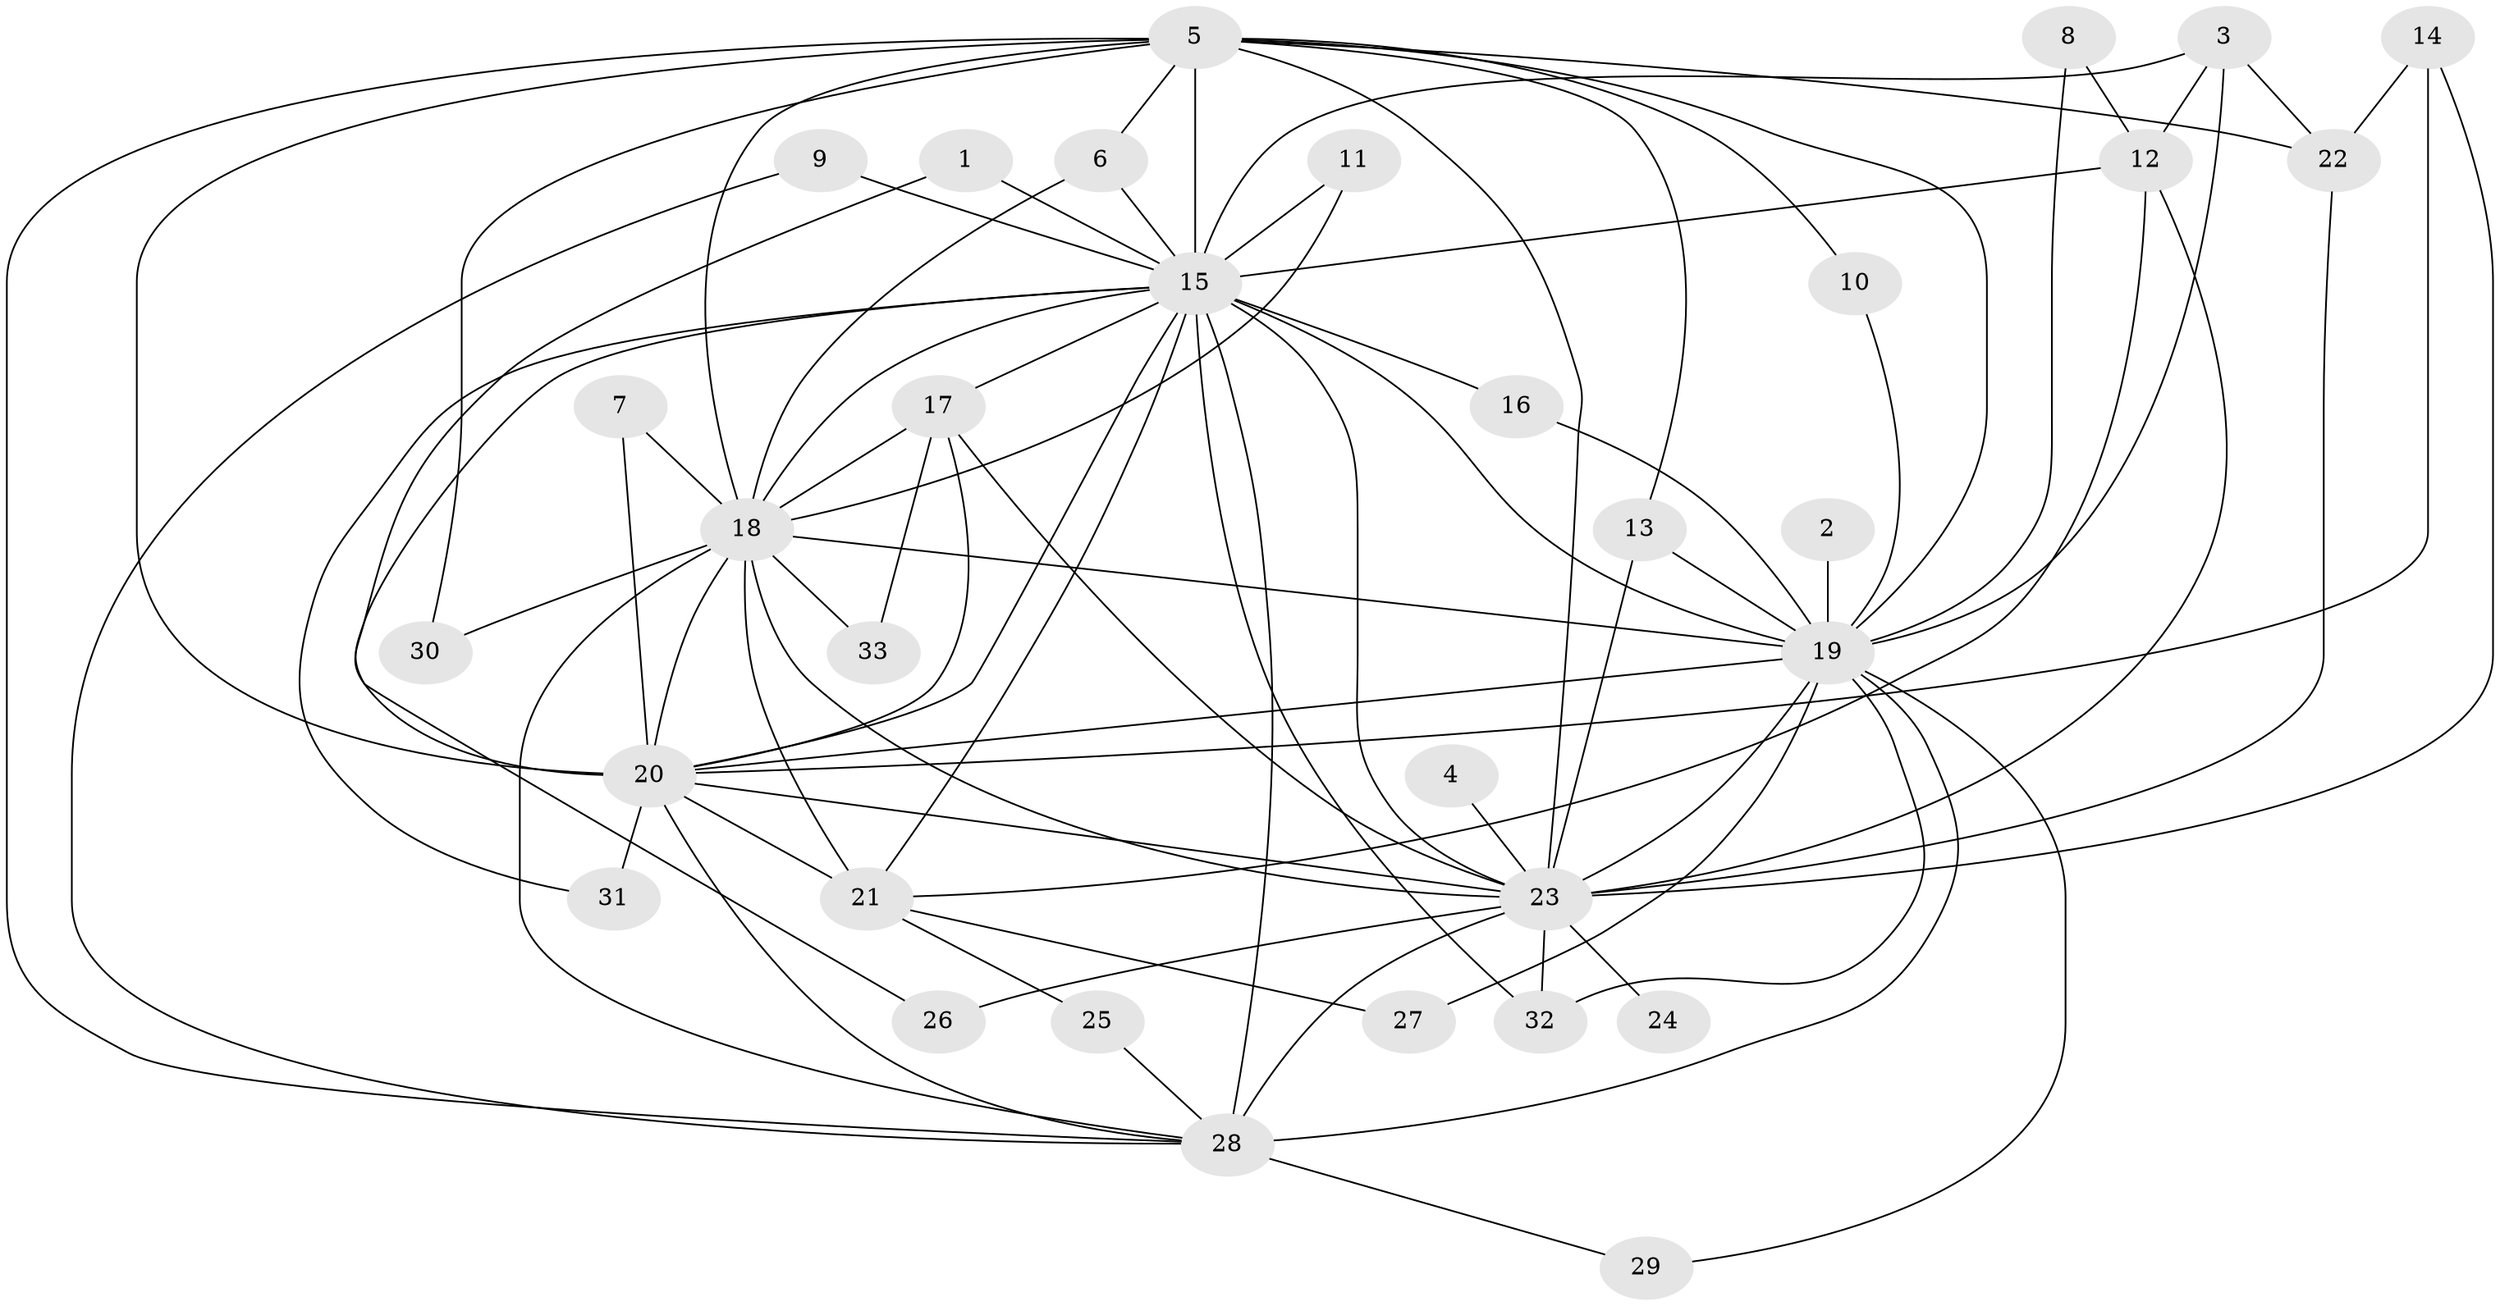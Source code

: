 // original degree distribution, {15: 0.03076923076923077, 13: 0.03076923076923077, 18: 0.046153846153846156, 10: 0.015384615384615385, 21: 0.015384615384615385, 27: 0.015384615384615385, 2: 0.5230769230769231, 5: 0.015384615384615385, 3: 0.16923076923076924, 4: 0.13846153846153847}
// Generated by graph-tools (version 1.1) at 2025/25/03/09/25 03:25:49]
// undirected, 33 vertices, 80 edges
graph export_dot {
graph [start="1"]
  node [color=gray90,style=filled];
  1;
  2;
  3;
  4;
  5;
  6;
  7;
  8;
  9;
  10;
  11;
  12;
  13;
  14;
  15;
  16;
  17;
  18;
  19;
  20;
  21;
  22;
  23;
  24;
  25;
  26;
  27;
  28;
  29;
  30;
  31;
  32;
  33;
  1 -- 15 [weight=1.0];
  1 -- 20 [weight=1.0];
  2 -- 19 [weight=2.0];
  3 -- 12 [weight=1.0];
  3 -- 15 [weight=1.0];
  3 -- 19 [weight=1.0];
  3 -- 22 [weight=1.0];
  4 -- 23 [weight=1.0];
  5 -- 6 [weight=1.0];
  5 -- 10 [weight=1.0];
  5 -- 13 [weight=1.0];
  5 -- 15 [weight=3.0];
  5 -- 18 [weight=5.0];
  5 -- 19 [weight=4.0];
  5 -- 20 [weight=2.0];
  5 -- 22 [weight=2.0];
  5 -- 23 [weight=5.0];
  5 -- 28 [weight=2.0];
  5 -- 30 [weight=1.0];
  6 -- 15 [weight=1.0];
  6 -- 18 [weight=1.0];
  7 -- 18 [weight=1.0];
  7 -- 20 [weight=1.0];
  8 -- 12 [weight=1.0];
  8 -- 19 [weight=1.0];
  9 -- 15 [weight=1.0];
  9 -- 28 [weight=1.0];
  10 -- 19 [weight=1.0];
  11 -- 15 [weight=2.0];
  11 -- 18 [weight=1.0];
  12 -- 15 [weight=1.0];
  12 -- 21 [weight=1.0];
  12 -- 23 [weight=1.0];
  13 -- 19 [weight=1.0];
  13 -- 23 [weight=1.0];
  14 -- 20 [weight=1.0];
  14 -- 22 [weight=1.0];
  14 -- 23 [weight=1.0];
  15 -- 16 [weight=1.0];
  15 -- 17 [weight=1.0];
  15 -- 18 [weight=1.0];
  15 -- 19 [weight=3.0];
  15 -- 20 [weight=1.0];
  15 -- 21 [weight=2.0];
  15 -- 23 [weight=2.0];
  15 -- 26 [weight=1.0];
  15 -- 28 [weight=1.0];
  15 -- 31 [weight=1.0];
  15 -- 32 [weight=2.0];
  16 -- 19 [weight=1.0];
  17 -- 18 [weight=1.0];
  17 -- 20 [weight=1.0];
  17 -- 23 [weight=1.0];
  17 -- 33 [weight=1.0];
  18 -- 19 [weight=2.0];
  18 -- 20 [weight=1.0];
  18 -- 21 [weight=1.0];
  18 -- 23 [weight=3.0];
  18 -- 28 [weight=1.0];
  18 -- 30 [weight=1.0];
  18 -- 33 [weight=1.0];
  19 -- 20 [weight=2.0];
  19 -- 23 [weight=5.0];
  19 -- 27 [weight=1.0];
  19 -- 28 [weight=3.0];
  19 -- 29 [weight=1.0];
  19 -- 32 [weight=2.0];
  20 -- 21 [weight=2.0];
  20 -- 23 [weight=2.0];
  20 -- 28 [weight=1.0];
  20 -- 31 [weight=3.0];
  21 -- 25 [weight=1.0];
  21 -- 27 [weight=1.0];
  22 -- 23 [weight=1.0];
  23 -- 24 [weight=1.0];
  23 -- 26 [weight=1.0];
  23 -- 28 [weight=2.0];
  23 -- 32 [weight=1.0];
  25 -- 28 [weight=1.0];
  28 -- 29 [weight=1.0];
}
